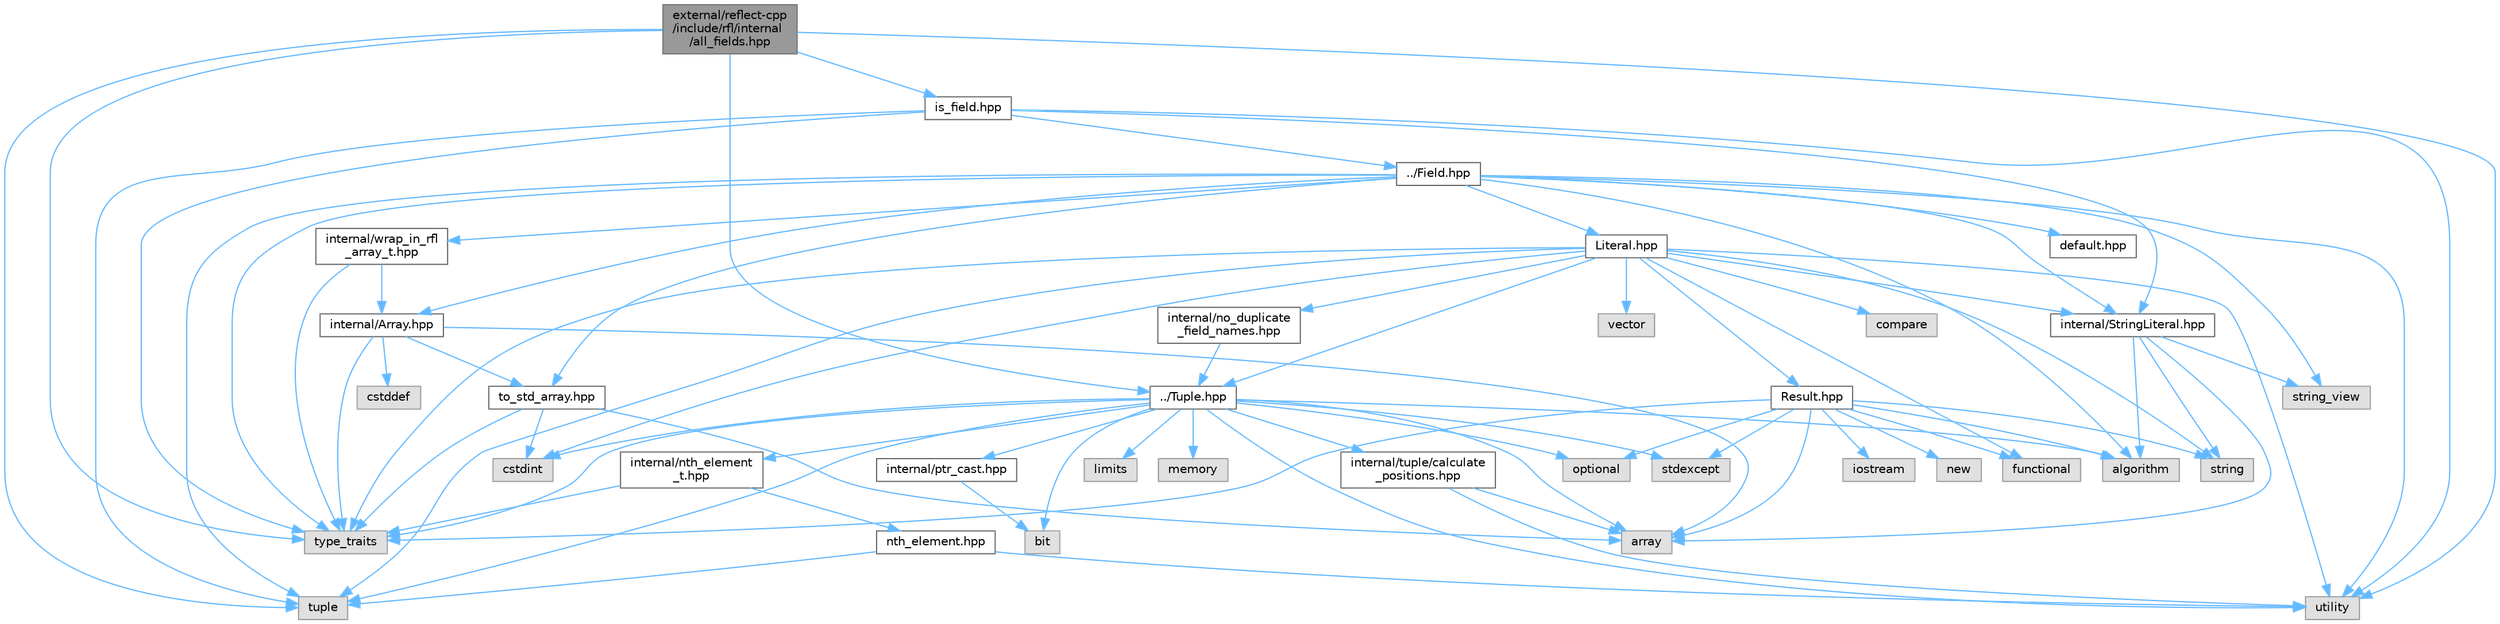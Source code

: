 digraph "external/reflect-cpp/include/rfl/internal/all_fields.hpp"
{
 // LATEX_PDF_SIZE
  bgcolor="transparent";
  edge [fontname=Helvetica,fontsize=10,labelfontname=Helvetica,labelfontsize=10];
  node [fontname=Helvetica,fontsize=10,shape=box,height=0.2,width=0.4];
  Node1 [id="Node000001",label="external/reflect-cpp\l/include/rfl/internal\l/all_fields.hpp",height=0.2,width=0.4,color="gray40", fillcolor="grey60", style="filled", fontcolor="black",tooltip=" "];
  Node1 -> Node2 [id="edge78_Node000001_Node000002",color="steelblue1",style="solid",tooltip=" "];
  Node2 [id="Node000002",label="tuple",height=0.2,width=0.4,color="grey60", fillcolor="#E0E0E0", style="filled",tooltip=" "];
  Node1 -> Node3 [id="edge79_Node000001_Node000003",color="steelblue1",style="solid",tooltip=" "];
  Node3 [id="Node000003",label="type_traits",height=0.2,width=0.4,color="grey60", fillcolor="#E0E0E0", style="filled",tooltip=" "];
  Node1 -> Node4 [id="edge80_Node000001_Node000004",color="steelblue1",style="solid",tooltip=" "];
  Node4 [id="Node000004",label="utility",height=0.2,width=0.4,color="grey60", fillcolor="#E0E0E0", style="filled",tooltip=" "];
  Node1 -> Node5 [id="edge81_Node000001_Node000005",color="steelblue1",style="solid",tooltip=" "];
  Node5 [id="Node000005",label="../Tuple.hpp",height=0.2,width=0.4,color="grey40", fillcolor="white", style="filled",URL="$_tuple_8hpp.html",tooltip=" "];
  Node5 -> Node6 [id="edge82_Node000005_Node000006",color="steelblue1",style="solid",tooltip=" "];
  Node6 [id="Node000006",label="algorithm",height=0.2,width=0.4,color="grey60", fillcolor="#E0E0E0", style="filled",tooltip=" "];
  Node5 -> Node7 [id="edge83_Node000005_Node000007",color="steelblue1",style="solid",tooltip=" "];
  Node7 [id="Node000007",label="array",height=0.2,width=0.4,color="grey60", fillcolor="#E0E0E0", style="filled",tooltip=" "];
  Node5 -> Node8 [id="edge84_Node000005_Node000008",color="steelblue1",style="solid",tooltip=" "];
  Node8 [id="Node000008",label="bit",height=0.2,width=0.4,color="grey60", fillcolor="#E0E0E0", style="filled",tooltip=" "];
  Node5 -> Node9 [id="edge85_Node000005_Node000009",color="steelblue1",style="solid",tooltip=" "];
  Node9 [id="Node000009",label="cstdint",height=0.2,width=0.4,color="grey60", fillcolor="#E0E0E0", style="filled",tooltip=" "];
  Node5 -> Node10 [id="edge86_Node000005_Node000010",color="steelblue1",style="solid",tooltip=" "];
  Node10 [id="Node000010",label="limits",height=0.2,width=0.4,color="grey60", fillcolor="#E0E0E0", style="filled",tooltip=" "];
  Node5 -> Node11 [id="edge87_Node000005_Node000011",color="steelblue1",style="solid",tooltip=" "];
  Node11 [id="Node000011",label="memory",height=0.2,width=0.4,color="grey60", fillcolor="#E0E0E0", style="filled",tooltip=" "];
  Node5 -> Node12 [id="edge88_Node000005_Node000012",color="steelblue1",style="solid",tooltip=" "];
  Node12 [id="Node000012",label="optional",height=0.2,width=0.4,color="grey60", fillcolor="#E0E0E0", style="filled",tooltip=" "];
  Node5 -> Node13 [id="edge89_Node000005_Node000013",color="steelblue1",style="solid",tooltip=" "];
  Node13 [id="Node000013",label="stdexcept",height=0.2,width=0.4,color="grey60", fillcolor="#E0E0E0", style="filled",tooltip=" "];
  Node5 -> Node2 [id="edge90_Node000005_Node000002",color="steelblue1",style="solid",tooltip=" "];
  Node5 -> Node3 [id="edge91_Node000005_Node000003",color="steelblue1",style="solid",tooltip=" "];
  Node5 -> Node4 [id="edge92_Node000005_Node000004",color="steelblue1",style="solid",tooltip=" "];
  Node5 -> Node14 [id="edge93_Node000005_Node000014",color="steelblue1",style="solid",tooltip=" "];
  Node14 [id="Node000014",label="internal/nth_element\l_t.hpp",height=0.2,width=0.4,color="grey40", fillcolor="white", style="filled",URL="$nth__element__t_8hpp.html",tooltip=" "];
  Node14 -> Node3 [id="edge94_Node000014_Node000003",color="steelblue1",style="solid",tooltip=" "];
  Node14 -> Node15 [id="edge95_Node000014_Node000015",color="steelblue1",style="solid",tooltip=" "];
  Node15 [id="Node000015",label="nth_element.hpp",height=0.2,width=0.4,color="grey40", fillcolor="white", style="filled",URL="$nth__element_8hpp.html",tooltip=" "];
  Node15 -> Node2 [id="edge96_Node000015_Node000002",color="steelblue1",style="solid",tooltip=" "];
  Node15 -> Node4 [id="edge97_Node000015_Node000004",color="steelblue1",style="solid",tooltip=" "];
  Node5 -> Node16 [id="edge98_Node000005_Node000016",color="steelblue1",style="solid",tooltip=" "];
  Node16 [id="Node000016",label="internal/ptr_cast.hpp",height=0.2,width=0.4,color="grey40", fillcolor="white", style="filled",URL="$ptr__cast_8hpp.html",tooltip=" "];
  Node16 -> Node8 [id="edge99_Node000016_Node000008",color="steelblue1",style="solid",tooltip=" "];
  Node5 -> Node17 [id="edge100_Node000005_Node000017",color="steelblue1",style="solid",tooltip=" "];
  Node17 [id="Node000017",label="internal/tuple/calculate\l_positions.hpp",height=0.2,width=0.4,color="grey40", fillcolor="white", style="filled",URL="$calculate__positions_8hpp.html",tooltip=" "];
  Node17 -> Node7 [id="edge101_Node000017_Node000007",color="steelblue1",style="solid",tooltip=" "];
  Node17 -> Node4 [id="edge102_Node000017_Node000004",color="steelblue1",style="solid",tooltip=" "];
  Node1 -> Node18 [id="edge103_Node000001_Node000018",color="steelblue1",style="solid",tooltip=" "];
  Node18 [id="Node000018",label="is_field.hpp",height=0.2,width=0.4,color="grey40", fillcolor="white", style="filled",URL="$is__field_8hpp.html",tooltip=" "];
  Node18 -> Node2 [id="edge104_Node000018_Node000002",color="steelblue1",style="solid",tooltip=" "];
  Node18 -> Node3 [id="edge105_Node000018_Node000003",color="steelblue1",style="solid",tooltip=" "];
  Node18 -> Node4 [id="edge106_Node000018_Node000004",color="steelblue1",style="solid",tooltip=" "];
  Node18 -> Node19 [id="edge107_Node000018_Node000019",color="steelblue1",style="solid",tooltip=" "];
  Node19 [id="Node000019",label="../Field.hpp",height=0.2,width=0.4,color="grey40", fillcolor="white", style="filled",URL="$_field_8hpp.html",tooltip=" "];
  Node19 -> Node6 [id="edge108_Node000019_Node000006",color="steelblue1",style="solid",tooltip=" "];
  Node19 -> Node20 [id="edge109_Node000019_Node000020",color="steelblue1",style="solid",tooltip=" "];
  Node20 [id="Node000020",label="string_view",height=0.2,width=0.4,color="grey60", fillcolor="#E0E0E0", style="filled",tooltip=" "];
  Node19 -> Node2 [id="edge110_Node000019_Node000002",color="steelblue1",style="solid",tooltip=" "];
  Node19 -> Node3 [id="edge111_Node000019_Node000003",color="steelblue1",style="solid",tooltip=" "];
  Node19 -> Node4 [id="edge112_Node000019_Node000004",color="steelblue1",style="solid",tooltip=" "];
  Node19 -> Node21 [id="edge113_Node000019_Node000021",color="steelblue1",style="solid",tooltip=" "];
  Node21 [id="Node000021",label="Literal.hpp",height=0.2,width=0.4,color="grey40", fillcolor="white", style="filled",URL="$_literal_8hpp.html",tooltip=" "];
  Node21 -> Node22 [id="edge114_Node000021_Node000022",color="steelblue1",style="solid",tooltip=" "];
  Node22 [id="Node000022",label="compare",height=0.2,width=0.4,color="grey60", fillcolor="#E0E0E0", style="filled",tooltip=" "];
  Node21 -> Node9 [id="edge115_Node000021_Node000009",color="steelblue1",style="solid",tooltip=" "];
  Node21 -> Node23 [id="edge116_Node000021_Node000023",color="steelblue1",style="solid",tooltip=" "];
  Node23 [id="Node000023",label="functional",height=0.2,width=0.4,color="grey60", fillcolor="#E0E0E0", style="filled",tooltip=" "];
  Node21 -> Node24 [id="edge117_Node000021_Node000024",color="steelblue1",style="solid",tooltip=" "];
  Node24 [id="Node000024",label="string",height=0.2,width=0.4,color="grey60", fillcolor="#E0E0E0", style="filled",tooltip=" "];
  Node21 -> Node2 [id="edge118_Node000021_Node000002",color="steelblue1",style="solid",tooltip=" "];
  Node21 -> Node3 [id="edge119_Node000021_Node000003",color="steelblue1",style="solid",tooltip=" "];
  Node21 -> Node4 [id="edge120_Node000021_Node000004",color="steelblue1",style="solid",tooltip=" "];
  Node21 -> Node25 [id="edge121_Node000021_Node000025",color="steelblue1",style="solid",tooltip=" "];
  Node25 [id="Node000025",label="vector",height=0.2,width=0.4,color="grey60", fillcolor="#E0E0E0", style="filled",tooltip=" "];
  Node21 -> Node26 [id="edge122_Node000021_Node000026",color="steelblue1",style="solid",tooltip=" "];
  Node26 [id="Node000026",label="Result.hpp",height=0.2,width=0.4,color="grey40", fillcolor="white", style="filled",URL="$_result_8hpp.html",tooltip=" "];
  Node26 -> Node6 [id="edge123_Node000026_Node000006",color="steelblue1",style="solid",tooltip=" "];
  Node26 -> Node7 [id="edge124_Node000026_Node000007",color="steelblue1",style="solid",tooltip=" "];
  Node26 -> Node23 [id="edge125_Node000026_Node000023",color="steelblue1",style="solid",tooltip=" "];
  Node26 -> Node27 [id="edge126_Node000026_Node000027",color="steelblue1",style="solid",tooltip=" "];
  Node27 [id="Node000027",label="iostream",height=0.2,width=0.4,color="grey60", fillcolor="#E0E0E0", style="filled",tooltip=" "];
  Node26 -> Node28 [id="edge127_Node000026_Node000028",color="steelblue1",style="solid",tooltip=" "];
  Node28 [id="Node000028",label="new",height=0.2,width=0.4,color="grey60", fillcolor="#E0E0E0", style="filled",tooltip=" "];
  Node26 -> Node12 [id="edge128_Node000026_Node000012",color="steelblue1",style="solid",tooltip=" "];
  Node26 -> Node13 [id="edge129_Node000026_Node000013",color="steelblue1",style="solid",tooltip=" "];
  Node26 -> Node24 [id="edge130_Node000026_Node000024",color="steelblue1",style="solid",tooltip=" "];
  Node26 -> Node3 [id="edge131_Node000026_Node000003",color="steelblue1",style="solid",tooltip=" "];
  Node21 -> Node5 [id="edge132_Node000021_Node000005",color="steelblue1",style="solid",tooltip=" "];
  Node21 -> Node29 [id="edge133_Node000021_Node000029",color="steelblue1",style="solid",tooltip=" "];
  Node29 [id="Node000029",label="internal/StringLiteral.hpp",height=0.2,width=0.4,color="grey40", fillcolor="white", style="filled",URL="$_string_literal_8hpp.html",tooltip=" "];
  Node29 -> Node6 [id="edge134_Node000029_Node000006",color="steelblue1",style="solid",tooltip=" "];
  Node29 -> Node7 [id="edge135_Node000029_Node000007",color="steelblue1",style="solid",tooltip=" "];
  Node29 -> Node24 [id="edge136_Node000029_Node000024",color="steelblue1",style="solid",tooltip=" "];
  Node29 -> Node20 [id="edge137_Node000029_Node000020",color="steelblue1",style="solid",tooltip=" "];
  Node21 -> Node30 [id="edge138_Node000021_Node000030",color="steelblue1",style="solid",tooltip=" "];
  Node30 [id="Node000030",label="internal/no_duplicate\l_field_names.hpp",height=0.2,width=0.4,color="grey40", fillcolor="white", style="filled",URL="$no__duplicate__field__names_8hpp.html",tooltip=" "];
  Node30 -> Node5 [id="edge139_Node000030_Node000005",color="steelblue1",style="solid",tooltip=" "];
  Node19 -> Node31 [id="edge140_Node000019_Node000031",color="steelblue1",style="solid",tooltip=" "];
  Node31 [id="Node000031",label="default.hpp",height=0.2,width=0.4,color="grey40", fillcolor="white", style="filled",URL="$default_8hpp.html",tooltip=" "];
  Node19 -> Node32 [id="edge141_Node000019_Node000032",color="steelblue1",style="solid",tooltip=" "];
  Node32 [id="Node000032",label="internal/Array.hpp",height=0.2,width=0.4,color="grey40", fillcolor="white", style="filled",URL="$_array_8hpp.html",tooltip=" "];
  Node32 -> Node7 [id="edge142_Node000032_Node000007",color="steelblue1",style="solid",tooltip=" "];
  Node32 -> Node33 [id="edge143_Node000032_Node000033",color="steelblue1",style="solid",tooltip=" "];
  Node33 [id="Node000033",label="cstddef",height=0.2,width=0.4,color="grey60", fillcolor="#E0E0E0", style="filled",tooltip=" "];
  Node32 -> Node3 [id="edge144_Node000032_Node000003",color="steelblue1",style="solid",tooltip=" "];
  Node32 -> Node34 [id="edge145_Node000032_Node000034",color="steelblue1",style="solid",tooltip=" "];
  Node34 [id="Node000034",label="to_std_array.hpp",height=0.2,width=0.4,color="grey40", fillcolor="white", style="filled",URL="$to__std__array_8hpp.html",tooltip=" "];
  Node34 -> Node7 [id="edge146_Node000034_Node000007",color="steelblue1",style="solid",tooltip=" "];
  Node34 -> Node9 [id="edge147_Node000034_Node000009",color="steelblue1",style="solid",tooltip=" "];
  Node34 -> Node3 [id="edge148_Node000034_Node000003",color="steelblue1",style="solid",tooltip=" "];
  Node19 -> Node29 [id="edge149_Node000019_Node000029",color="steelblue1",style="solid",tooltip=" "];
  Node19 -> Node34 [id="edge150_Node000019_Node000034",color="steelblue1",style="solid",tooltip=" "];
  Node19 -> Node35 [id="edge151_Node000019_Node000035",color="steelblue1",style="solid",tooltip=" "];
  Node35 [id="Node000035",label="internal/wrap_in_rfl\l_array_t.hpp",height=0.2,width=0.4,color="grey40", fillcolor="white", style="filled",URL="$wrap__in__rfl__array__t_8hpp.html",tooltip=" "];
  Node35 -> Node3 [id="edge152_Node000035_Node000003",color="steelblue1",style="solid",tooltip=" "];
  Node35 -> Node32 [id="edge153_Node000035_Node000032",color="steelblue1",style="solid",tooltip=" "];
  Node18 -> Node29 [id="edge154_Node000018_Node000029",color="steelblue1",style="solid",tooltip=" "];
}
